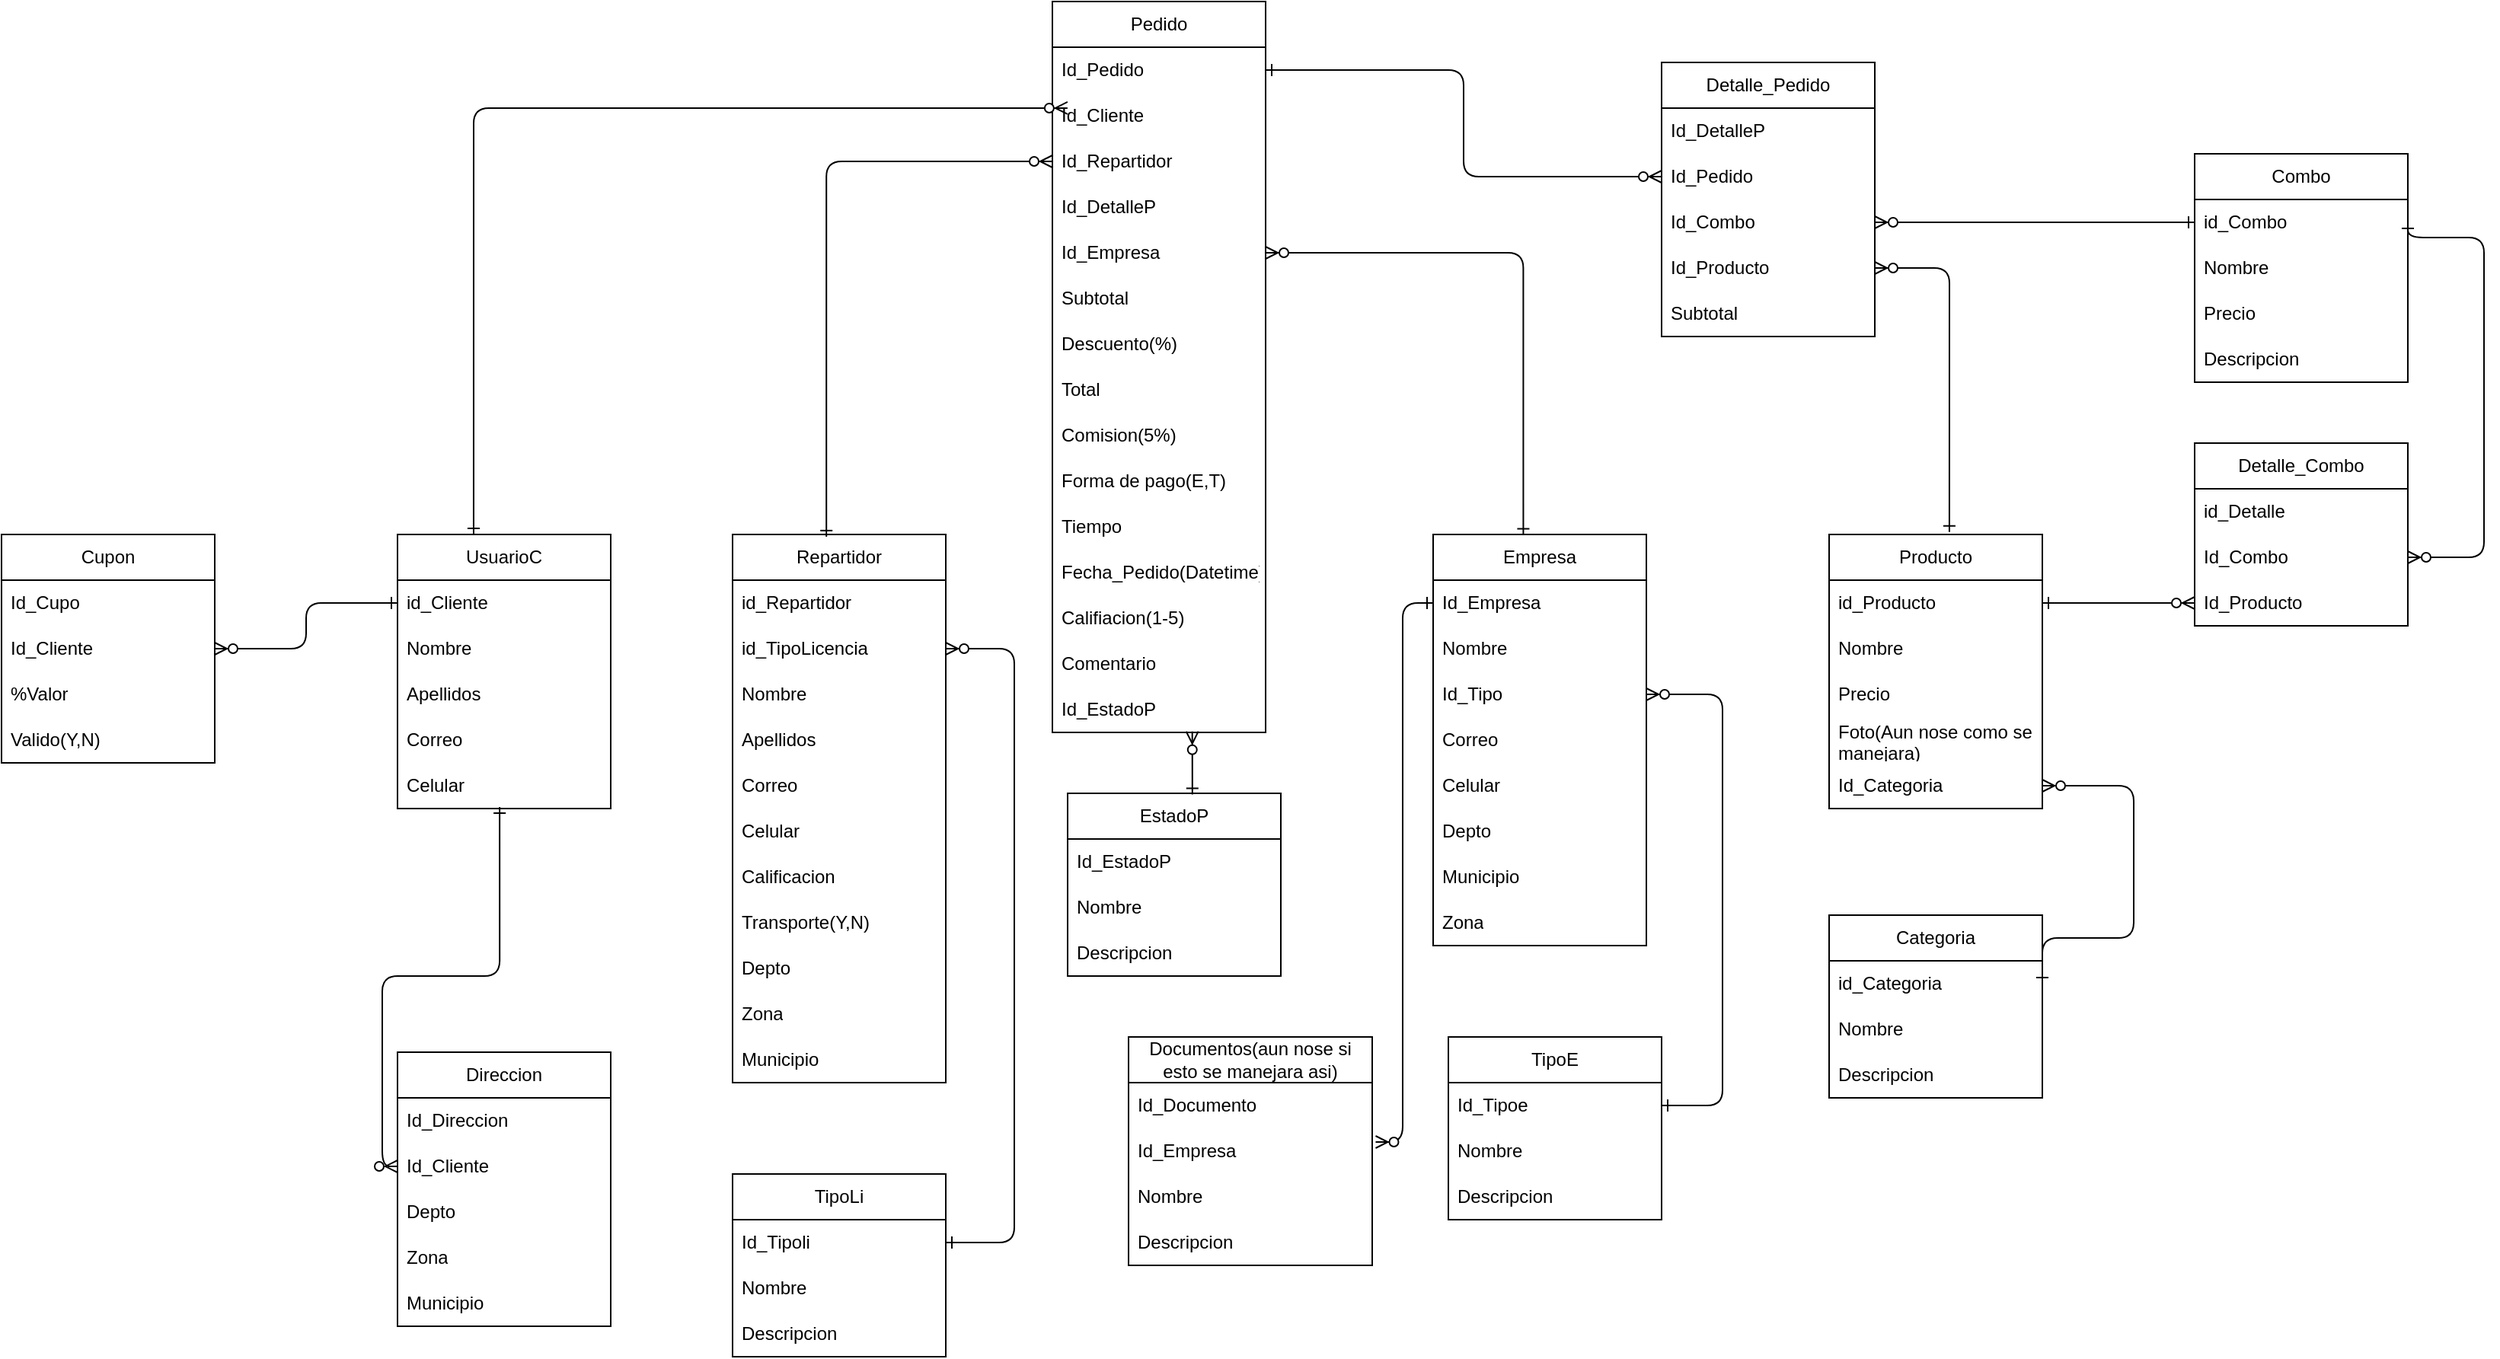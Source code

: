 <mxfile version="20.8.16" type="device"><diagram id="R2lEEEUBdFMjLlhIrx00" name="Page-1"><mxGraphModel dx="1901" dy="1584" grid="1" gridSize="10" guides="1" tooltips="1" connect="1" arrows="1" fold="1" page="1" pageScale="1" pageWidth="850" pageHeight="1100" math="0" shadow="0" extFonts="Permanent Marker^https://fonts.googleapis.com/css?family=Permanent+Marker"><root><mxCell id="0"/><mxCell id="1" parent="0"/><mxCell id="C-vyLk0tnHw3VtMMgP7b-1" value="" style="endArrow=ERzeroToMany;startArrow=ERone;endFill=1;startFill=0;exitX=0.479;exitY=0.967;exitDx=0;exitDy=0;exitPerimeter=0;entryX=0;entryY=0.5;entryDx=0;entryDy=0;edgeStyle=orthogonalEdgeStyle;" parent="1" source="ahzoe9rEAvG4_DanFcr3-6" target="ahzoe9rEAvG4_DanFcr3-22" edge="1"><mxGeometry width="100" height="100" relative="1" as="geometry"><mxPoint x="-60" y="550" as="sourcePoint"/><mxPoint x="-110" y="720" as="targetPoint"/></mxGeometry></mxCell><mxCell id="ahzoe9rEAvG4_DanFcr3-2" value="UsuarioC" style="swimlane;fontStyle=0;childLayout=stackLayout;horizontal=1;startSize=30;horizontalStack=0;resizeParent=1;resizeParentMax=0;resizeLast=0;collapsible=1;marginBottom=0;whiteSpace=wrap;html=1;" vertex="1" parent="1"><mxGeometry x="-100" y="310" width="140" height="180" as="geometry"/></mxCell><mxCell id="ahzoe9rEAvG4_DanFcr3-3" value="id_Cliente" style="text;strokeColor=none;fillColor=none;align=left;verticalAlign=middle;spacingLeft=4;spacingRight=4;overflow=hidden;points=[[0,0.5],[1,0.5]];portConstraint=eastwest;rotatable=0;whiteSpace=wrap;html=1;" vertex="1" parent="ahzoe9rEAvG4_DanFcr3-2"><mxGeometry y="30" width="140" height="30" as="geometry"/></mxCell><mxCell id="ahzoe9rEAvG4_DanFcr3-4" value="Nombre" style="text;strokeColor=none;fillColor=none;align=left;verticalAlign=middle;spacingLeft=4;spacingRight=4;overflow=hidden;points=[[0,0.5],[1,0.5]];portConstraint=eastwest;rotatable=0;whiteSpace=wrap;html=1;" vertex="1" parent="ahzoe9rEAvG4_DanFcr3-2"><mxGeometry y="60" width="140" height="30" as="geometry"/></mxCell><mxCell id="ahzoe9rEAvG4_DanFcr3-5" value="Apellidos" style="text;strokeColor=none;fillColor=none;align=left;verticalAlign=middle;spacingLeft=4;spacingRight=4;overflow=hidden;points=[[0,0.5],[1,0.5]];portConstraint=eastwest;rotatable=0;whiteSpace=wrap;html=1;" vertex="1" parent="ahzoe9rEAvG4_DanFcr3-2"><mxGeometry y="90" width="140" height="30" as="geometry"/></mxCell><mxCell id="ahzoe9rEAvG4_DanFcr3-7" value="Correo" style="text;strokeColor=none;fillColor=none;align=left;verticalAlign=middle;spacingLeft=4;spacingRight=4;overflow=hidden;points=[[0,0.5],[1,0.5]];portConstraint=eastwest;rotatable=0;whiteSpace=wrap;html=1;" vertex="1" parent="ahzoe9rEAvG4_DanFcr3-2"><mxGeometry y="120" width="140" height="30" as="geometry"/></mxCell><mxCell id="ahzoe9rEAvG4_DanFcr3-6" value="Celular" style="text;strokeColor=none;fillColor=none;align=left;verticalAlign=middle;spacingLeft=4;spacingRight=4;overflow=hidden;points=[[0,0.5],[1,0.5]];portConstraint=eastwest;rotatable=0;whiteSpace=wrap;html=1;" vertex="1" parent="ahzoe9rEAvG4_DanFcr3-2"><mxGeometry y="150" width="140" height="30" as="geometry"/></mxCell><mxCell id="ahzoe9rEAvG4_DanFcr3-8" value="Repartidor" style="swimlane;fontStyle=0;childLayout=stackLayout;horizontal=1;startSize=30;horizontalStack=0;resizeParent=1;resizeParentMax=0;resizeLast=0;collapsible=1;marginBottom=0;whiteSpace=wrap;html=1;" vertex="1" parent="1"><mxGeometry x="120" y="310" width="140" height="360" as="geometry"/></mxCell><mxCell id="ahzoe9rEAvG4_DanFcr3-9" value="id_Repartidor" style="text;strokeColor=none;fillColor=none;align=left;verticalAlign=middle;spacingLeft=4;spacingRight=4;overflow=hidden;points=[[0,0.5],[1,0.5]];portConstraint=eastwest;rotatable=0;whiteSpace=wrap;html=1;" vertex="1" parent="ahzoe9rEAvG4_DanFcr3-8"><mxGeometry y="30" width="140" height="30" as="geometry"/></mxCell><mxCell id="ahzoe9rEAvG4_DanFcr3-52" value="id_TipoLicencia" style="text;strokeColor=none;fillColor=none;align=left;verticalAlign=middle;spacingLeft=4;spacingRight=4;overflow=hidden;points=[[0,0.5],[1,0.5]];portConstraint=eastwest;rotatable=0;whiteSpace=wrap;html=1;" vertex="1" parent="ahzoe9rEAvG4_DanFcr3-8"><mxGeometry y="60" width="140" height="30" as="geometry"/></mxCell><mxCell id="ahzoe9rEAvG4_DanFcr3-10" value="Nombre" style="text;strokeColor=none;fillColor=none;align=left;verticalAlign=middle;spacingLeft=4;spacingRight=4;overflow=hidden;points=[[0,0.5],[1,0.5]];portConstraint=eastwest;rotatable=0;whiteSpace=wrap;html=1;" vertex="1" parent="ahzoe9rEAvG4_DanFcr3-8"><mxGeometry y="90" width="140" height="30" as="geometry"/></mxCell><mxCell id="ahzoe9rEAvG4_DanFcr3-11" value="Apellidos" style="text;strokeColor=none;fillColor=none;align=left;verticalAlign=middle;spacingLeft=4;spacingRight=4;overflow=hidden;points=[[0,0.5],[1,0.5]];portConstraint=eastwest;rotatable=0;whiteSpace=wrap;html=1;" vertex="1" parent="ahzoe9rEAvG4_DanFcr3-8"><mxGeometry y="120" width="140" height="30" as="geometry"/></mxCell><mxCell id="ahzoe9rEAvG4_DanFcr3-12" value="Correo" style="text;strokeColor=none;fillColor=none;align=left;verticalAlign=middle;spacingLeft=4;spacingRight=4;overflow=hidden;points=[[0,0.5],[1,0.5]];portConstraint=eastwest;rotatable=0;whiteSpace=wrap;html=1;" vertex="1" parent="ahzoe9rEAvG4_DanFcr3-8"><mxGeometry y="150" width="140" height="30" as="geometry"/></mxCell><mxCell id="ahzoe9rEAvG4_DanFcr3-13" value="Celular" style="text;strokeColor=none;fillColor=none;align=left;verticalAlign=middle;spacingLeft=4;spacingRight=4;overflow=hidden;points=[[0,0.5],[1,0.5]];portConstraint=eastwest;rotatable=0;whiteSpace=wrap;html=1;" vertex="1" parent="ahzoe9rEAvG4_DanFcr3-8"><mxGeometry y="180" width="140" height="30" as="geometry"/></mxCell><mxCell id="ahzoe9rEAvG4_DanFcr3-32" value="Calificacion" style="text;strokeColor=none;fillColor=none;align=left;verticalAlign=middle;spacingLeft=4;spacingRight=4;overflow=hidden;points=[[0,0.5],[1,0.5]];portConstraint=eastwest;rotatable=0;whiteSpace=wrap;html=1;" vertex="1" parent="ahzoe9rEAvG4_DanFcr3-8"><mxGeometry y="210" width="140" height="30" as="geometry"/></mxCell><mxCell id="ahzoe9rEAvG4_DanFcr3-33" value="Transporte(Y,N)" style="text;strokeColor=none;fillColor=none;align=left;verticalAlign=middle;spacingLeft=4;spacingRight=4;overflow=hidden;points=[[0,0.5],[1,0.5]];portConstraint=eastwest;rotatable=0;whiteSpace=wrap;html=1;" vertex="1" parent="ahzoe9rEAvG4_DanFcr3-8"><mxGeometry y="240" width="140" height="30" as="geometry"/></mxCell><mxCell id="ahzoe9rEAvG4_DanFcr3-35" value="Depto" style="text;strokeColor=none;fillColor=none;align=left;verticalAlign=middle;spacingLeft=4;spacingRight=4;overflow=hidden;points=[[0,0.5],[1,0.5]];portConstraint=eastwest;rotatable=0;whiteSpace=wrap;html=1;" vertex="1" parent="ahzoe9rEAvG4_DanFcr3-8"><mxGeometry y="270" width="140" height="30" as="geometry"/></mxCell><mxCell id="ahzoe9rEAvG4_DanFcr3-36" value="Zona" style="text;strokeColor=none;fillColor=none;align=left;verticalAlign=middle;spacingLeft=4;spacingRight=4;overflow=hidden;points=[[0,0.5],[1,0.5]];portConstraint=eastwest;rotatable=0;whiteSpace=wrap;html=1;" vertex="1" parent="ahzoe9rEAvG4_DanFcr3-8"><mxGeometry y="300" width="140" height="30" as="geometry"/></mxCell><mxCell id="ahzoe9rEAvG4_DanFcr3-37" value="Municipio" style="text;strokeColor=none;fillColor=none;align=left;verticalAlign=middle;spacingLeft=4;spacingRight=4;overflow=hidden;points=[[0,0.5],[1,0.5]];portConstraint=eastwest;rotatable=0;whiteSpace=wrap;html=1;" vertex="1" parent="ahzoe9rEAvG4_DanFcr3-8"><mxGeometry y="330" width="140" height="30" as="geometry"/></mxCell><mxCell id="ahzoe9rEAvG4_DanFcr3-14" value="Empresa" style="swimlane;fontStyle=0;childLayout=stackLayout;horizontal=1;startSize=30;horizontalStack=0;resizeParent=1;resizeParentMax=0;resizeLast=0;collapsible=1;marginBottom=0;whiteSpace=wrap;html=1;" vertex="1" parent="1"><mxGeometry x="580" y="310" width="140" height="270" as="geometry"/></mxCell><mxCell id="ahzoe9rEAvG4_DanFcr3-15" value="Id_Empresa" style="text;strokeColor=none;fillColor=none;align=left;verticalAlign=middle;spacingLeft=4;spacingRight=4;overflow=hidden;points=[[0,0.5],[1,0.5]];portConstraint=eastwest;rotatable=0;whiteSpace=wrap;html=1;" vertex="1" parent="ahzoe9rEAvG4_DanFcr3-14"><mxGeometry y="30" width="140" height="30" as="geometry"/></mxCell><mxCell id="ahzoe9rEAvG4_DanFcr3-16" value="Nombre" style="text;strokeColor=none;fillColor=none;align=left;verticalAlign=middle;spacingLeft=4;spacingRight=4;overflow=hidden;points=[[0,0.5],[1,0.5]];portConstraint=eastwest;rotatable=0;whiteSpace=wrap;html=1;" vertex="1" parent="ahzoe9rEAvG4_DanFcr3-14"><mxGeometry y="60" width="140" height="30" as="geometry"/></mxCell><mxCell id="ahzoe9rEAvG4_DanFcr3-17" value="Id_Tipo" style="text;strokeColor=none;fillColor=none;align=left;verticalAlign=middle;spacingLeft=4;spacingRight=4;overflow=hidden;points=[[0,0.5],[1,0.5]];portConstraint=eastwest;rotatable=0;whiteSpace=wrap;html=1;" vertex="1" parent="ahzoe9rEAvG4_DanFcr3-14"><mxGeometry y="90" width="140" height="30" as="geometry"/></mxCell><mxCell id="ahzoe9rEAvG4_DanFcr3-18" value="Correo" style="text;strokeColor=none;fillColor=none;align=left;verticalAlign=middle;spacingLeft=4;spacingRight=4;overflow=hidden;points=[[0,0.5],[1,0.5]];portConstraint=eastwest;rotatable=0;whiteSpace=wrap;html=1;" vertex="1" parent="ahzoe9rEAvG4_DanFcr3-14"><mxGeometry y="120" width="140" height="30" as="geometry"/></mxCell><mxCell id="ahzoe9rEAvG4_DanFcr3-19" value="Celular" style="text;strokeColor=none;fillColor=none;align=left;verticalAlign=middle;spacingLeft=4;spacingRight=4;overflow=hidden;points=[[0,0.5],[1,0.5]];portConstraint=eastwest;rotatable=0;whiteSpace=wrap;html=1;" vertex="1" parent="ahzoe9rEAvG4_DanFcr3-14"><mxGeometry y="150" width="140" height="30" as="geometry"/></mxCell><mxCell id="ahzoe9rEAvG4_DanFcr3-38" value="Depto" style="text;strokeColor=none;fillColor=none;align=left;verticalAlign=middle;spacingLeft=4;spacingRight=4;overflow=hidden;points=[[0,0.5],[1,0.5]];portConstraint=eastwest;rotatable=0;whiteSpace=wrap;html=1;" vertex="1" parent="ahzoe9rEAvG4_DanFcr3-14"><mxGeometry y="180" width="140" height="30" as="geometry"/></mxCell><mxCell id="ahzoe9rEAvG4_DanFcr3-40" value="Municipio" style="text;strokeColor=none;fillColor=none;align=left;verticalAlign=middle;spacingLeft=4;spacingRight=4;overflow=hidden;points=[[0,0.5],[1,0.5]];portConstraint=eastwest;rotatable=0;whiteSpace=wrap;html=1;" vertex="1" parent="ahzoe9rEAvG4_DanFcr3-14"><mxGeometry y="210" width="140" height="30" as="geometry"/></mxCell><mxCell id="ahzoe9rEAvG4_DanFcr3-39" value="Zona" style="text;strokeColor=none;fillColor=none;align=left;verticalAlign=middle;spacingLeft=4;spacingRight=4;overflow=hidden;points=[[0,0.5],[1,0.5]];portConstraint=eastwest;rotatable=0;whiteSpace=wrap;html=1;" vertex="1" parent="ahzoe9rEAvG4_DanFcr3-14"><mxGeometry y="240" width="140" height="30" as="geometry"/></mxCell><mxCell id="ahzoe9rEAvG4_DanFcr3-20" value="Direccion" style="swimlane;fontStyle=0;childLayout=stackLayout;horizontal=1;startSize=30;horizontalStack=0;resizeParent=1;resizeParentMax=0;resizeLast=0;collapsible=1;marginBottom=0;whiteSpace=wrap;html=1;" vertex="1" parent="1"><mxGeometry x="-100" y="650" width="140" height="180" as="geometry"/></mxCell><mxCell id="ahzoe9rEAvG4_DanFcr3-21" value="Id_Direccion" style="text;strokeColor=none;fillColor=none;align=left;verticalAlign=middle;spacingLeft=4;spacingRight=4;overflow=hidden;points=[[0,0.5],[1,0.5]];portConstraint=eastwest;rotatable=0;whiteSpace=wrap;html=1;" vertex="1" parent="ahzoe9rEAvG4_DanFcr3-20"><mxGeometry y="30" width="140" height="30" as="geometry"/></mxCell><mxCell id="ahzoe9rEAvG4_DanFcr3-22" value="Id_Cliente" style="text;strokeColor=none;fillColor=none;align=left;verticalAlign=middle;spacingLeft=4;spacingRight=4;overflow=hidden;points=[[0,0.5],[1,0.5]];portConstraint=eastwest;rotatable=0;whiteSpace=wrap;html=1;" vertex="1" parent="ahzoe9rEAvG4_DanFcr3-20"><mxGeometry y="60" width="140" height="30" as="geometry"/></mxCell><mxCell id="ahzoe9rEAvG4_DanFcr3-34" value="Depto" style="text;strokeColor=none;fillColor=none;align=left;verticalAlign=middle;spacingLeft=4;spacingRight=4;overflow=hidden;points=[[0,0.5],[1,0.5]];portConstraint=eastwest;rotatable=0;whiteSpace=wrap;html=1;" vertex="1" parent="ahzoe9rEAvG4_DanFcr3-20"><mxGeometry y="90" width="140" height="30" as="geometry"/></mxCell><mxCell id="ahzoe9rEAvG4_DanFcr3-23" value="Zona" style="text;strokeColor=none;fillColor=none;align=left;verticalAlign=middle;spacingLeft=4;spacingRight=4;overflow=hidden;points=[[0,0.5],[1,0.5]];portConstraint=eastwest;rotatable=0;whiteSpace=wrap;html=1;" vertex="1" parent="ahzoe9rEAvG4_DanFcr3-20"><mxGeometry y="120" width="140" height="30" as="geometry"/></mxCell><mxCell id="ahzoe9rEAvG4_DanFcr3-24" value="Municipio" style="text;strokeColor=none;fillColor=none;align=left;verticalAlign=middle;spacingLeft=4;spacingRight=4;overflow=hidden;points=[[0,0.5],[1,0.5]];portConstraint=eastwest;rotatable=0;whiteSpace=wrap;html=1;" vertex="1" parent="ahzoe9rEAvG4_DanFcr3-20"><mxGeometry y="150" width="140" height="30" as="geometry"/></mxCell><mxCell id="ahzoe9rEAvG4_DanFcr3-41" value="TipoE" style="swimlane;fontStyle=0;childLayout=stackLayout;horizontal=1;startSize=30;horizontalStack=0;resizeParent=1;resizeParentMax=0;resizeLast=0;collapsible=1;marginBottom=0;whiteSpace=wrap;html=1;" vertex="1" parent="1"><mxGeometry x="590" y="640" width="140" height="120" as="geometry"/></mxCell><mxCell id="ahzoe9rEAvG4_DanFcr3-42" value="Id_Tipoe" style="text;strokeColor=none;fillColor=none;align=left;verticalAlign=middle;spacingLeft=4;spacingRight=4;overflow=hidden;points=[[0,0.5],[1,0.5]];portConstraint=eastwest;rotatable=0;whiteSpace=wrap;html=1;" vertex="1" parent="ahzoe9rEAvG4_DanFcr3-41"><mxGeometry y="30" width="140" height="30" as="geometry"/></mxCell><mxCell id="ahzoe9rEAvG4_DanFcr3-43" value="Nombre" style="text;strokeColor=none;fillColor=none;align=left;verticalAlign=middle;spacingLeft=4;spacingRight=4;overflow=hidden;points=[[0,0.5],[1,0.5]];portConstraint=eastwest;rotatable=0;whiteSpace=wrap;html=1;" vertex="1" parent="ahzoe9rEAvG4_DanFcr3-41"><mxGeometry y="60" width="140" height="30" as="geometry"/></mxCell><mxCell id="ahzoe9rEAvG4_DanFcr3-44" value="Descripcion" style="text;strokeColor=none;fillColor=none;align=left;verticalAlign=middle;spacingLeft=4;spacingRight=4;overflow=hidden;points=[[0,0.5],[1,0.5]];portConstraint=eastwest;rotatable=0;whiteSpace=wrap;html=1;" vertex="1" parent="ahzoe9rEAvG4_DanFcr3-41"><mxGeometry y="90" width="140" height="30" as="geometry"/></mxCell><mxCell id="ahzoe9rEAvG4_DanFcr3-48" value="TipoLi" style="swimlane;fontStyle=0;childLayout=stackLayout;horizontal=1;startSize=30;horizontalStack=0;resizeParent=1;resizeParentMax=0;resizeLast=0;collapsible=1;marginBottom=0;whiteSpace=wrap;html=1;" vertex="1" parent="1"><mxGeometry x="120" y="730" width="140" height="120" as="geometry"/></mxCell><mxCell id="ahzoe9rEAvG4_DanFcr3-49" value="Id_Tipoli" style="text;strokeColor=none;fillColor=none;align=left;verticalAlign=middle;spacingLeft=4;spacingRight=4;overflow=hidden;points=[[0,0.5],[1,0.5]];portConstraint=eastwest;rotatable=0;whiteSpace=wrap;html=1;" vertex="1" parent="ahzoe9rEAvG4_DanFcr3-48"><mxGeometry y="30" width="140" height="30" as="geometry"/></mxCell><mxCell id="ahzoe9rEAvG4_DanFcr3-50" value="Nombre" style="text;strokeColor=none;fillColor=none;align=left;verticalAlign=middle;spacingLeft=4;spacingRight=4;overflow=hidden;points=[[0,0.5],[1,0.5]];portConstraint=eastwest;rotatable=0;whiteSpace=wrap;html=1;" vertex="1" parent="ahzoe9rEAvG4_DanFcr3-48"><mxGeometry y="60" width="140" height="30" as="geometry"/></mxCell><mxCell id="ahzoe9rEAvG4_DanFcr3-51" value="Descripcion" style="text;strokeColor=none;fillColor=none;align=left;verticalAlign=middle;spacingLeft=4;spacingRight=4;overflow=hidden;points=[[0,0.5],[1,0.5]];portConstraint=eastwest;rotatable=0;whiteSpace=wrap;html=1;" vertex="1" parent="ahzoe9rEAvG4_DanFcr3-48"><mxGeometry y="90" width="140" height="30" as="geometry"/></mxCell><mxCell id="ahzoe9rEAvG4_DanFcr3-54" value="" style="endArrow=ERzeroToMany;startArrow=ERone;endFill=1;startFill=0;entryX=1;entryY=0.5;entryDx=0;entryDy=0;exitX=1;exitY=0.5;exitDx=0;exitDy=0;edgeStyle=orthogonalEdgeStyle;" edge="1" parent="1" source="ahzoe9rEAvG4_DanFcr3-49" target="ahzoe9rEAvG4_DanFcr3-52"><mxGeometry width="100" height="100" relative="1" as="geometry"><mxPoint x="295" y="460" as="sourcePoint"/><mxPoint x="305" y="406" as="targetPoint"/><Array as="points"><mxPoint x="305" y="775"/><mxPoint x="305" y="385"/></Array></mxGeometry></mxCell><mxCell id="ahzoe9rEAvG4_DanFcr3-47" value="" style="endArrow=ERzeroToMany;startArrow=ERone;endFill=1;startFill=0;edgeStyle=orthogonalEdgeStyle;exitX=1;exitY=0.5;exitDx=0;exitDy=0;" edge="1" parent="1" source="ahzoe9rEAvG4_DanFcr3-42" target="ahzoe9rEAvG4_DanFcr3-17"><mxGeometry width="100" height="100" relative="1" as="geometry"><mxPoint x="770" y="666" as="sourcePoint"/><mxPoint x="837.06" y="430.01" as="targetPoint"/><Array as="points"><mxPoint x="770" y="685"/><mxPoint x="770" y="415"/></Array></mxGeometry></mxCell><mxCell id="ahzoe9rEAvG4_DanFcr3-55" value="Documentos(aun nose si esto se manejara asi)" style="swimlane;fontStyle=0;childLayout=stackLayout;horizontal=1;startSize=30;horizontalStack=0;resizeParent=1;resizeParentMax=0;resizeLast=0;collapsible=1;marginBottom=0;whiteSpace=wrap;html=1;" vertex="1" parent="1"><mxGeometry x="380" y="640" width="160" height="150" as="geometry"/></mxCell><mxCell id="ahzoe9rEAvG4_DanFcr3-56" value="Id_Documento" style="text;strokeColor=none;fillColor=none;align=left;verticalAlign=middle;spacingLeft=4;spacingRight=4;overflow=hidden;points=[[0,0.5],[1,0.5]];portConstraint=eastwest;rotatable=0;whiteSpace=wrap;html=1;" vertex="1" parent="ahzoe9rEAvG4_DanFcr3-55"><mxGeometry y="30" width="160" height="30" as="geometry"/></mxCell><mxCell id="ahzoe9rEAvG4_DanFcr3-60" value="Id_Empresa" style="text;strokeColor=none;fillColor=none;align=left;verticalAlign=middle;spacingLeft=4;spacingRight=4;overflow=hidden;points=[[0,0.5],[1,0.5]];portConstraint=eastwest;rotatable=0;whiteSpace=wrap;html=1;" vertex="1" parent="ahzoe9rEAvG4_DanFcr3-55"><mxGeometry y="60" width="160" height="30" as="geometry"/></mxCell><mxCell id="ahzoe9rEAvG4_DanFcr3-57" value="Nombre" style="text;strokeColor=none;fillColor=none;align=left;verticalAlign=middle;spacingLeft=4;spacingRight=4;overflow=hidden;points=[[0,0.5],[1,0.5]];portConstraint=eastwest;rotatable=0;whiteSpace=wrap;html=1;" vertex="1" parent="ahzoe9rEAvG4_DanFcr3-55"><mxGeometry y="90" width="160" height="30" as="geometry"/></mxCell><mxCell id="ahzoe9rEAvG4_DanFcr3-58" value="Descripcion" style="text;strokeColor=none;fillColor=none;align=left;verticalAlign=middle;spacingLeft=4;spacingRight=4;overflow=hidden;points=[[0,0.5],[1,0.5]];portConstraint=eastwest;rotatable=0;whiteSpace=wrap;html=1;" vertex="1" parent="ahzoe9rEAvG4_DanFcr3-55"><mxGeometry y="120" width="160" height="30" as="geometry"/></mxCell><mxCell id="ahzoe9rEAvG4_DanFcr3-59" value="" style="endArrow=ERzeroToMany;startArrow=ERone;endFill=1;startFill=0;entryX=1.014;entryY=0.3;entryDx=0;entryDy=0;entryPerimeter=0;exitX=0;exitY=0.5;exitDx=0;exitDy=0;edgeStyle=orthogonalEdgeStyle;" edge="1" parent="1" source="ahzoe9rEAvG4_DanFcr3-15" target="ahzoe9rEAvG4_DanFcr3-60"><mxGeometry width="100" height="100" relative="1" as="geometry"><mxPoint x="490" y="330" as="sourcePoint"/><mxPoint x="770" y="190" as="targetPoint"/></mxGeometry></mxCell><mxCell id="ahzoe9rEAvG4_DanFcr3-61" value="Producto" style="swimlane;fontStyle=0;childLayout=stackLayout;horizontal=1;startSize=30;horizontalStack=0;resizeParent=1;resizeParentMax=0;resizeLast=0;collapsible=1;marginBottom=0;whiteSpace=wrap;html=1;" vertex="1" parent="1"><mxGeometry x="840" y="310" width="140" height="180" as="geometry"/></mxCell><mxCell id="ahzoe9rEAvG4_DanFcr3-62" value="id_Producto" style="text;strokeColor=none;fillColor=none;align=left;verticalAlign=middle;spacingLeft=4;spacingRight=4;overflow=hidden;points=[[0,0.5],[1,0.5]];portConstraint=eastwest;rotatable=0;whiteSpace=wrap;html=1;" vertex="1" parent="ahzoe9rEAvG4_DanFcr3-61"><mxGeometry y="30" width="140" height="30" as="geometry"/></mxCell><mxCell id="ahzoe9rEAvG4_DanFcr3-63" value="Nombre" style="text;strokeColor=none;fillColor=none;align=left;verticalAlign=middle;spacingLeft=4;spacingRight=4;overflow=hidden;points=[[0,0.5],[1,0.5]];portConstraint=eastwest;rotatable=0;whiteSpace=wrap;html=1;" vertex="1" parent="ahzoe9rEAvG4_DanFcr3-61"><mxGeometry y="60" width="140" height="30" as="geometry"/></mxCell><mxCell id="ahzoe9rEAvG4_DanFcr3-64" value="Precio" style="text;strokeColor=none;fillColor=none;align=left;verticalAlign=middle;spacingLeft=4;spacingRight=4;overflow=hidden;points=[[0,0.5],[1,0.5]];portConstraint=eastwest;rotatable=0;whiteSpace=wrap;html=1;" vertex="1" parent="ahzoe9rEAvG4_DanFcr3-61"><mxGeometry y="90" width="140" height="30" as="geometry"/></mxCell><mxCell id="ahzoe9rEAvG4_DanFcr3-74" value="Foto(Aun nose como se manejara)" style="text;strokeColor=none;fillColor=none;align=left;verticalAlign=middle;spacingLeft=4;spacingRight=4;overflow=hidden;points=[[0,0.5],[1,0.5]];portConstraint=eastwest;rotatable=0;whiteSpace=wrap;html=1;" vertex="1" parent="ahzoe9rEAvG4_DanFcr3-61"><mxGeometry y="120" width="140" height="30" as="geometry"/></mxCell><mxCell id="ahzoe9rEAvG4_DanFcr3-65" value="Id_Categoria" style="text;strokeColor=none;fillColor=none;align=left;verticalAlign=middle;spacingLeft=4;spacingRight=4;overflow=hidden;points=[[0,0.5],[1,0.5]];portConstraint=eastwest;rotatable=0;whiteSpace=wrap;html=1;" vertex="1" parent="ahzoe9rEAvG4_DanFcr3-61"><mxGeometry y="150" width="140" height="30" as="geometry"/></mxCell><mxCell id="ahzoe9rEAvG4_DanFcr3-67" value="Categoria" style="swimlane;fontStyle=0;childLayout=stackLayout;horizontal=1;startSize=30;horizontalStack=0;resizeParent=1;resizeParentMax=0;resizeLast=0;collapsible=1;marginBottom=0;whiteSpace=wrap;html=1;" vertex="1" parent="1"><mxGeometry x="840" y="560" width="140" height="120" as="geometry"/></mxCell><mxCell id="ahzoe9rEAvG4_DanFcr3-68" value="id_Categoria" style="text;strokeColor=none;fillColor=none;align=left;verticalAlign=middle;spacingLeft=4;spacingRight=4;overflow=hidden;points=[[0,0.5],[1,0.5]];portConstraint=eastwest;rotatable=0;whiteSpace=wrap;html=1;" vertex="1" parent="ahzoe9rEAvG4_DanFcr3-67"><mxGeometry y="30" width="140" height="30" as="geometry"/></mxCell><mxCell id="ahzoe9rEAvG4_DanFcr3-69" value="Nombre" style="text;strokeColor=none;fillColor=none;align=left;verticalAlign=middle;spacingLeft=4;spacingRight=4;overflow=hidden;points=[[0,0.5],[1,0.5]];portConstraint=eastwest;rotatable=0;whiteSpace=wrap;html=1;" vertex="1" parent="ahzoe9rEAvG4_DanFcr3-67"><mxGeometry y="60" width="140" height="30" as="geometry"/></mxCell><mxCell id="ahzoe9rEAvG4_DanFcr3-70" value="Descripcion" style="text;strokeColor=none;fillColor=none;align=left;verticalAlign=middle;spacingLeft=4;spacingRight=4;overflow=hidden;points=[[0,0.5],[1,0.5]];portConstraint=eastwest;rotatable=0;whiteSpace=wrap;html=1;" vertex="1" parent="ahzoe9rEAvG4_DanFcr3-67"><mxGeometry y="90" width="140" height="30" as="geometry"/></mxCell><mxCell id="ahzoe9rEAvG4_DanFcr3-73" value="" style="endArrow=ERzeroToMany;startArrow=ERone;endFill=1;startFill=0;exitX=1;exitY=0.5;exitDx=0;exitDy=0;entryX=1;entryY=0.5;entryDx=0;entryDy=0;edgeStyle=orthogonalEdgeStyle;" edge="1" parent="1" source="ahzoe9rEAvG4_DanFcr3-68" target="ahzoe9rEAvG4_DanFcr3-65"><mxGeometry width="100" height="100" relative="1" as="geometry"><mxPoint x="1070" y="650" as="sourcePoint"/><mxPoint x="1060" y="380" as="targetPoint"/><Array as="points"><mxPoint x="1040" y="575"/><mxPoint x="1040" y="475"/></Array></mxGeometry></mxCell><mxCell id="ahzoe9rEAvG4_DanFcr3-75" value="Combo" style="swimlane;fontStyle=0;childLayout=stackLayout;horizontal=1;startSize=30;horizontalStack=0;resizeParent=1;resizeParentMax=0;resizeLast=0;collapsible=1;marginBottom=0;whiteSpace=wrap;html=1;" vertex="1" parent="1"><mxGeometry x="1080" y="60" width="140" height="150" as="geometry"/></mxCell><mxCell id="ahzoe9rEAvG4_DanFcr3-76" value="id_Combo" style="text;strokeColor=none;fillColor=none;align=left;verticalAlign=middle;spacingLeft=4;spacingRight=4;overflow=hidden;points=[[0,0.5],[1,0.5]];portConstraint=eastwest;rotatable=0;whiteSpace=wrap;html=1;" vertex="1" parent="ahzoe9rEAvG4_DanFcr3-75"><mxGeometry y="30" width="140" height="30" as="geometry"/></mxCell><mxCell id="ahzoe9rEAvG4_DanFcr3-77" value="Nombre" style="text;strokeColor=none;fillColor=none;align=left;verticalAlign=middle;spacingLeft=4;spacingRight=4;overflow=hidden;points=[[0,0.5],[1,0.5]];portConstraint=eastwest;rotatable=0;whiteSpace=wrap;html=1;" vertex="1" parent="ahzoe9rEAvG4_DanFcr3-75"><mxGeometry y="60" width="140" height="30" as="geometry"/></mxCell><mxCell id="ahzoe9rEAvG4_DanFcr3-78" value="Precio" style="text;strokeColor=none;fillColor=none;align=left;verticalAlign=middle;spacingLeft=4;spacingRight=4;overflow=hidden;points=[[0,0.5],[1,0.5]];portConstraint=eastwest;rotatable=0;whiteSpace=wrap;html=1;" vertex="1" parent="ahzoe9rEAvG4_DanFcr3-75"><mxGeometry y="90" width="140" height="30" as="geometry"/></mxCell><mxCell id="ahzoe9rEAvG4_DanFcr3-80" value="Descripcion" style="text;strokeColor=none;fillColor=none;align=left;verticalAlign=middle;spacingLeft=4;spacingRight=4;overflow=hidden;points=[[0,0.5],[1,0.5]];portConstraint=eastwest;rotatable=0;whiteSpace=wrap;html=1;" vertex="1" parent="ahzoe9rEAvG4_DanFcr3-75"><mxGeometry y="120" width="140" height="30" as="geometry"/></mxCell><mxCell id="ahzoe9rEAvG4_DanFcr3-81" value="Detalle_Combo" style="swimlane;fontStyle=0;childLayout=stackLayout;horizontal=1;startSize=30;horizontalStack=0;resizeParent=1;resizeParentMax=0;resizeLast=0;collapsible=1;marginBottom=0;whiteSpace=wrap;html=1;" vertex="1" parent="1"><mxGeometry x="1080" y="250" width="140" height="120" as="geometry"/></mxCell><mxCell id="ahzoe9rEAvG4_DanFcr3-82" value="id_Detalle" style="text;strokeColor=none;fillColor=none;align=left;verticalAlign=middle;spacingLeft=4;spacingRight=4;overflow=hidden;points=[[0,0.5],[1,0.5]];portConstraint=eastwest;rotatable=0;whiteSpace=wrap;html=1;" vertex="1" parent="ahzoe9rEAvG4_DanFcr3-81"><mxGeometry y="30" width="140" height="30" as="geometry"/></mxCell><mxCell id="ahzoe9rEAvG4_DanFcr3-83" value="Id_Combo" style="text;strokeColor=none;fillColor=none;align=left;verticalAlign=middle;spacingLeft=4;spacingRight=4;overflow=hidden;points=[[0,0.5],[1,0.5]];portConstraint=eastwest;rotatable=0;whiteSpace=wrap;html=1;" vertex="1" parent="ahzoe9rEAvG4_DanFcr3-81"><mxGeometry y="60" width="140" height="30" as="geometry"/></mxCell><mxCell id="ahzoe9rEAvG4_DanFcr3-84" value="Id_Producto" style="text;strokeColor=none;fillColor=none;align=left;verticalAlign=middle;spacingLeft=4;spacingRight=4;overflow=hidden;points=[[0,0.5],[1,0.5]];portConstraint=eastwest;rotatable=0;whiteSpace=wrap;html=1;" vertex="1" parent="ahzoe9rEAvG4_DanFcr3-81"><mxGeometry y="90" width="140" height="30" as="geometry"/></mxCell><mxCell id="ahzoe9rEAvG4_DanFcr3-86" value="" style="endArrow=ERzeroToMany;startArrow=ERone;endFill=1;startFill=0;exitX=1;exitY=0.5;exitDx=0;exitDy=0;entryX=0;entryY=0.5;entryDx=0;entryDy=0;elbow=vertical;edgeStyle=orthogonalEdgeStyle;" edge="1" parent="1" source="ahzoe9rEAvG4_DanFcr3-62" target="ahzoe9rEAvG4_DanFcr3-84"><mxGeometry width="100" height="100" relative="1" as="geometry"><mxPoint x="1220" y="600" as="sourcePoint"/><mxPoint x="1210" y="330" as="targetPoint"/></mxGeometry></mxCell><mxCell id="ahzoe9rEAvG4_DanFcr3-87" value="" style="endArrow=ERzeroToMany;startArrow=ERone;endFill=1;startFill=0;exitX=1;exitY=0.5;exitDx=0;exitDy=0;entryX=1;entryY=0.5;entryDx=0;entryDy=0;edgeStyle=orthogonalEdgeStyle;" edge="1" parent="1" source="ahzoe9rEAvG4_DanFcr3-76" target="ahzoe9rEAvG4_DanFcr3-83"><mxGeometry width="100" height="100" relative="1" as="geometry"><mxPoint x="1240" y="535" as="sourcePoint"/><mxPoint x="1230" y="265" as="targetPoint"/><Array as="points"><mxPoint x="1270" y="115"/><mxPoint x="1270" y="325"/></Array></mxGeometry></mxCell><mxCell id="ahzoe9rEAvG4_DanFcr3-88" value="Cupon" style="swimlane;fontStyle=0;childLayout=stackLayout;horizontal=1;startSize=30;horizontalStack=0;resizeParent=1;resizeParentMax=0;resizeLast=0;collapsible=1;marginBottom=0;whiteSpace=wrap;html=1;" vertex="1" parent="1"><mxGeometry x="-360" y="310" width="140" height="150" as="geometry"/></mxCell><mxCell id="ahzoe9rEAvG4_DanFcr3-89" value="Id_Cupo" style="text;strokeColor=none;fillColor=none;align=left;verticalAlign=middle;spacingLeft=4;spacingRight=4;overflow=hidden;points=[[0,0.5],[1,0.5]];portConstraint=eastwest;rotatable=0;whiteSpace=wrap;html=1;" vertex="1" parent="ahzoe9rEAvG4_DanFcr3-88"><mxGeometry y="30" width="140" height="30" as="geometry"/></mxCell><mxCell id="ahzoe9rEAvG4_DanFcr3-92" value="Id_Cliente" style="text;strokeColor=none;fillColor=none;align=left;verticalAlign=middle;spacingLeft=4;spacingRight=4;overflow=hidden;points=[[0,0.5],[1,0.5]];portConstraint=eastwest;rotatable=0;whiteSpace=wrap;html=1;" vertex="1" parent="ahzoe9rEAvG4_DanFcr3-88"><mxGeometry y="60" width="140" height="30" as="geometry"/></mxCell><mxCell id="ahzoe9rEAvG4_DanFcr3-90" value="%Valor" style="text;strokeColor=none;fillColor=none;align=left;verticalAlign=middle;spacingLeft=4;spacingRight=4;overflow=hidden;points=[[0,0.5],[1,0.5]];portConstraint=eastwest;rotatable=0;whiteSpace=wrap;html=1;" vertex="1" parent="ahzoe9rEAvG4_DanFcr3-88"><mxGeometry y="90" width="140" height="30" as="geometry"/></mxCell><mxCell id="ahzoe9rEAvG4_DanFcr3-91" value="Valido(Y,N)" style="text;strokeColor=none;fillColor=none;align=left;verticalAlign=middle;spacingLeft=4;spacingRight=4;overflow=hidden;points=[[0,0.5],[1,0.5]];portConstraint=eastwest;rotatable=0;whiteSpace=wrap;html=1;" vertex="1" parent="ahzoe9rEAvG4_DanFcr3-88"><mxGeometry y="120" width="140" height="30" as="geometry"/></mxCell><mxCell id="ahzoe9rEAvG4_DanFcr3-93" value="" style="endArrow=ERzeroToMany;startArrow=ERone;endFill=1;startFill=0;exitX=0;exitY=0.5;exitDx=0;exitDy=0;edgeStyle=elbowEdgeStyle;elbow=vertical;entryX=1;entryY=0.5;entryDx=0;entryDy=0;" edge="1" parent="1" source="ahzoe9rEAvG4_DanFcr3-3" target="ahzoe9rEAvG4_DanFcr3-92"><mxGeometry width="100" height="100" relative="1" as="geometry"><mxPoint x="-120" y="510" as="sourcePoint"/><mxPoint x="-180" y="410" as="targetPoint"/></mxGeometry></mxCell><mxCell id="ahzoe9rEAvG4_DanFcr3-94" value="Pedido" style="swimlane;fontStyle=0;childLayout=stackLayout;horizontal=1;startSize=30;horizontalStack=0;resizeParent=1;resizeParentMax=0;resizeLast=0;collapsible=1;marginBottom=0;whiteSpace=wrap;html=1;" vertex="1" parent="1"><mxGeometry x="330" y="-40" width="140" height="480" as="geometry"/></mxCell><mxCell id="ahzoe9rEAvG4_DanFcr3-95" value="Id_Pedido" style="text;strokeColor=none;fillColor=none;align=left;verticalAlign=middle;spacingLeft=4;spacingRight=4;overflow=hidden;points=[[0,0.5],[1,0.5]];portConstraint=eastwest;rotatable=0;whiteSpace=wrap;html=1;" vertex="1" parent="ahzoe9rEAvG4_DanFcr3-94"><mxGeometry y="30" width="140" height="30" as="geometry"/></mxCell><mxCell id="ahzoe9rEAvG4_DanFcr3-96" value="Id_Cliente" style="text;strokeColor=none;fillColor=none;align=left;verticalAlign=middle;spacingLeft=4;spacingRight=4;overflow=hidden;points=[[0,0.5],[1,0.5]];portConstraint=eastwest;rotatable=0;whiteSpace=wrap;html=1;" vertex="1" parent="ahzoe9rEAvG4_DanFcr3-94"><mxGeometry y="60" width="140" height="30" as="geometry"/></mxCell><mxCell id="ahzoe9rEAvG4_DanFcr3-97" value="Id_Repartidor" style="text;strokeColor=none;fillColor=none;align=left;verticalAlign=middle;spacingLeft=4;spacingRight=4;overflow=hidden;points=[[0,0.5],[1,0.5]];portConstraint=eastwest;rotatable=0;whiteSpace=wrap;html=1;" vertex="1" parent="ahzoe9rEAvG4_DanFcr3-94"><mxGeometry y="90" width="140" height="30" as="geometry"/></mxCell><mxCell id="ahzoe9rEAvG4_DanFcr3-98" value="Id_DetalleP" style="text;strokeColor=none;fillColor=none;align=left;verticalAlign=middle;spacingLeft=4;spacingRight=4;overflow=hidden;points=[[0,0.5],[1,0.5]];portConstraint=eastwest;rotatable=0;whiteSpace=wrap;html=1;" vertex="1" parent="ahzoe9rEAvG4_DanFcr3-94"><mxGeometry y="120" width="140" height="30" as="geometry"/></mxCell><mxCell id="ahzoe9rEAvG4_DanFcr3-99" value="Id_Empresa" style="text;strokeColor=none;fillColor=none;align=left;verticalAlign=middle;spacingLeft=4;spacingRight=4;overflow=hidden;points=[[0,0.5],[1,0.5]];portConstraint=eastwest;rotatable=0;whiteSpace=wrap;html=1;" vertex="1" parent="ahzoe9rEAvG4_DanFcr3-94"><mxGeometry y="150" width="140" height="30" as="geometry"/></mxCell><mxCell id="ahzoe9rEAvG4_DanFcr3-109" value="Subtotal" style="text;strokeColor=none;fillColor=none;align=left;verticalAlign=middle;spacingLeft=4;spacingRight=4;overflow=hidden;points=[[0,0.5],[1,0.5]];portConstraint=eastwest;rotatable=0;whiteSpace=wrap;html=1;" vertex="1" parent="ahzoe9rEAvG4_DanFcr3-94"><mxGeometry y="180" width="140" height="30" as="geometry"/></mxCell><mxCell id="ahzoe9rEAvG4_DanFcr3-111" value="Descuento(%)" style="text;strokeColor=none;fillColor=none;align=left;verticalAlign=middle;spacingLeft=4;spacingRight=4;overflow=hidden;points=[[0,0.5],[1,0.5]];portConstraint=eastwest;rotatable=0;whiteSpace=wrap;html=1;" vertex="1" parent="ahzoe9rEAvG4_DanFcr3-94"><mxGeometry y="210" width="140" height="30" as="geometry"/></mxCell><mxCell id="ahzoe9rEAvG4_DanFcr3-112" value="Total" style="text;strokeColor=none;fillColor=none;align=left;verticalAlign=middle;spacingLeft=4;spacingRight=4;overflow=hidden;points=[[0,0.5],[1,0.5]];portConstraint=eastwest;rotatable=0;whiteSpace=wrap;html=1;" vertex="1" parent="ahzoe9rEAvG4_DanFcr3-94"><mxGeometry y="240" width="140" height="30" as="geometry"/></mxCell><mxCell id="ahzoe9rEAvG4_DanFcr3-123" value="Comision(5%)" style="text;strokeColor=none;fillColor=none;align=left;verticalAlign=middle;spacingLeft=4;spacingRight=4;overflow=hidden;points=[[0,0.5],[1,0.5]];portConstraint=eastwest;rotatable=0;whiteSpace=wrap;html=1;" vertex="1" parent="ahzoe9rEAvG4_DanFcr3-94"><mxGeometry y="270" width="140" height="30" as="geometry"/></mxCell><mxCell id="ahzoe9rEAvG4_DanFcr3-110" value="Forma de pago(E,T)" style="text;strokeColor=none;fillColor=none;align=left;verticalAlign=middle;spacingLeft=4;spacingRight=4;overflow=hidden;points=[[0,0.5],[1,0.5]];portConstraint=eastwest;rotatable=0;whiteSpace=wrap;html=1;" vertex="1" parent="ahzoe9rEAvG4_DanFcr3-94"><mxGeometry y="300" width="140" height="30" as="geometry"/></mxCell><mxCell id="ahzoe9rEAvG4_DanFcr3-121" value="Tiempo" style="text;strokeColor=none;fillColor=none;align=left;verticalAlign=middle;spacingLeft=4;spacingRight=4;overflow=hidden;points=[[0,0.5],[1,0.5]];portConstraint=eastwest;rotatable=0;whiteSpace=wrap;html=1;" vertex="1" parent="ahzoe9rEAvG4_DanFcr3-94"><mxGeometry y="330" width="140" height="30" as="geometry"/></mxCell><mxCell id="ahzoe9rEAvG4_DanFcr3-124" value="Fecha_Pedido(Datetime)" style="text;strokeColor=none;fillColor=none;align=left;verticalAlign=middle;spacingLeft=4;spacingRight=4;overflow=hidden;points=[[0,0.5],[1,0.5]];portConstraint=eastwest;rotatable=0;whiteSpace=wrap;html=1;" vertex="1" parent="ahzoe9rEAvG4_DanFcr3-94"><mxGeometry y="360" width="140" height="30" as="geometry"/></mxCell><mxCell id="ahzoe9rEAvG4_DanFcr3-120" value="Califiacion(1-5)" style="text;strokeColor=none;fillColor=none;align=left;verticalAlign=middle;spacingLeft=4;spacingRight=4;overflow=hidden;points=[[0,0.5],[1,0.5]];portConstraint=eastwest;rotatable=0;whiteSpace=wrap;html=1;" vertex="1" parent="ahzoe9rEAvG4_DanFcr3-94"><mxGeometry y="390" width="140" height="30" as="geometry"/></mxCell><mxCell id="ahzoe9rEAvG4_DanFcr3-122" value="Comentario" style="text;strokeColor=none;fillColor=none;align=left;verticalAlign=middle;spacingLeft=4;spacingRight=4;overflow=hidden;points=[[0,0.5],[1,0.5]];portConstraint=eastwest;rotatable=0;whiteSpace=wrap;html=1;" vertex="1" parent="ahzoe9rEAvG4_DanFcr3-94"><mxGeometry y="420" width="140" height="30" as="geometry"/></mxCell><mxCell id="ahzoe9rEAvG4_DanFcr3-118" value="Id_EstadoP" style="text;strokeColor=none;fillColor=none;align=left;verticalAlign=middle;spacingLeft=4;spacingRight=4;overflow=hidden;points=[[0,0.5],[1,0.5]];portConstraint=eastwest;rotatable=0;whiteSpace=wrap;html=1;" vertex="1" parent="ahzoe9rEAvG4_DanFcr3-94"><mxGeometry y="450" width="140" height="30" as="geometry"/></mxCell><mxCell id="ahzoe9rEAvG4_DanFcr3-100" value="Detalle_Pedido" style="swimlane;fontStyle=0;childLayout=stackLayout;horizontal=1;startSize=30;horizontalStack=0;resizeParent=1;resizeParentMax=0;resizeLast=0;collapsible=1;marginBottom=0;whiteSpace=wrap;html=1;" vertex="1" parent="1"><mxGeometry x="730" width="140" height="180" as="geometry"/></mxCell><mxCell id="ahzoe9rEAvG4_DanFcr3-101" value="Id_DetalleP" style="text;strokeColor=none;fillColor=none;align=left;verticalAlign=middle;spacingLeft=4;spacingRight=4;overflow=hidden;points=[[0,0.5],[1,0.5]];portConstraint=eastwest;rotatable=0;whiteSpace=wrap;html=1;" vertex="1" parent="ahzoe9rEAvG4_DanFcr3-100"><mxGeometry y="30" width="140" height="30" as="geometry"/></mxCell><mxCell id="ahzoe9rEAvG4_DanFcr3-102" value="Id_Pedido" style="text;strokeColor=none;fillColor=none;align=left;verticalAlign=middle;spacingLeft=4;spacingRight=4;overflow=hidden;points=[[0,0.5],[1,0.5]];portConstraint=eastwest;rotatable=0;whiteSpace=wrap;html=1;" vertex="1" parent="ahzoe9rEAvG4_DanFcr3-100"><mxGeometry y="60" width="140" height="30" as="geometry"/></mxCell><mxCell id="ahzoe9rEAvG4_DanFcr3-103" value="Id_Combo" style="text;strokeColor=none;fillColor=none;align=left;verticalAlign=middle;spacingLeft=4;spacingRight=4;overflow=hidden;points=[[0,0.5],[1,0.5]];portConstraint=eastwest;rotatable=0;whiteSpace=wrap;html=1;" vertex="1" parent="ahzoe9rEAvG4_DanFcr3-100"><mxGeometry y="90" width="140" height="30" as="geometry"/></mxCell><mxCell id="ahzoe9rEAvG4_DanFcr3-104" value="Id_Producto" style="text;strokeColor=none;fillColor=none;align=left;verticalAlign=middle;spacingLeft=4;spacingRight=4;overflow=hidden;points=[[0,0.5],[1,0.5]];portConstraint=eastwest;rotatable=0;whiteSpace=wrap;html=1;" vertex="1" parent="ahzoe9rEAvG4_DanFcr3-100"><mxGeometry y="120" width="140" height="30" as="geometry"/></mxCell><mxCell id="ahzoe9rEAvG4_DanFcr3-105" value="Subtotal" style="text;strokeColor=none;fillColor=none;align=left;verticalAlign=middle;spacingLeft=4;spacingRight=4;overflow=hidden;points=[[0,0.5],[1,0.5]];portConstraint=eastwest;rotatable=0;whiteSpace=wrap;html=1;" vertex="1" parent="ahzoe9rEAvG4_DanFcr3-100"><mxGeometry y="150" width="140" height="30" as="geometry"/></mxCell><mxCell id="ahzoe9rEAvG4_DanFcr3-106" value="" style="endArrow=ERzeroToMany;startArrow=ERone;endFill=1;startFill=0;exitX=0.357;exitY=0;exitDx=0;exitDy=0;elbow=vertical;exitPerimeter=0;entryX=0.071;entryY=0.333;entryDx=0;entryDy=0;entryPerimeter=0;edgeStyle=orthogonalEdgeStyle;" edge="1" parent="1" source="ahzoe9rEAvG4_DanFcr3-2" target="ahzoe9rEAvG4_DanFcr3-96"><mxGeometry width="100" height="100" relative="1" as="geometry"><mxPoint x="30" y="170" as="sourcePoint"/><mxPoint x="270" y="130" as="targetPoint"/></mxGeometry></mxCell><mxCell id="ahzoe9rEAvG4_DanFcr3-107" value="" style="endArrow=ERzeroToMany;startArrow=ERone;endFill=1;startFill=0;exitX=0.44;exitY=0.004;exitDx=0;exitDy=0;elbow=vertical;exitPerimeter=0;entryX=0;entryY=0.5;entryDx=0;entryDy=0;edgeStyle=orthogonalEdgeStyle;" edge="1" parent="1" source="ahzoe9rEAvG4_DanFcr3-8" target="ahzoe9rEAvG4_DanFcr3-97"><mxGeometry width="100" height="100" relative="1" as="geometry"><mxPoint x="220" y="180" as="sourcePoint"/><mxPoint x="250" y="150" as="targetPoint"/></mxGeometry></mxCell><mxCell id="ahzoe9rEAvG4_DanFcr3-108" value="" style="endArrow=ERzeroToMany;startArrow=ERone;endFill=1;startFill=0;exitX=0.423;exitY=0.001;exitDx=0;exitDy=0;elbow=vertical;entryX=1;entryY=0.5;entryDx=0;entryDy=0;exitPerimeter=0;edgeStyle=orthogonalEdgeStyle;" edge="1" parent="1" source="ahzoe9rEAvG4_DanFcr3-14" target="ahzoe9rEAvG4_DanFcr3-99"><mxGeometry width="100" height="100" relative="1" as="geometry"><mxPoint x="530" y="250" as="sourcePoint"/><mxPoint x="410" y="280" as="targetPoint"/></mxGeometry></mxCell><mxCell id="ahzoe9rEAvG4_DanFcr3-113" value="" style="endArrow=ERzeroToMany;startArrow=ERone;endFill=1;startFill=0;exitX=1;exitY=0.5;exitDx=0;exitDy=0;elbow=vertical;entryX=0;entryY=0.5;entryDx=0;entryDy=0;edgeStyle=orthogonalEdgeStyle;" edge="1" parent="1" source="ahzoe9rEAvG4_DanFcr3-95" target="ahzoe9rEAvG4_DanFcr3-102"><mxGeometry width="100" height="100" relative="1" as="geometry"><mxPoint x="879.61" y="209.98" as="sourcePoint"/><mxPoint x="720.39" y="94.71" as="targetPoint"/></mxGeometry></mxCell><mxCell id="ahzoe9rEAvG4_DanFcr3-114" value="EstadoP" style="swimlane;fontStyle=0;childLayout=stackLayout;horizontal=1;startSize=30;horizontalStack=0;resizeParent=1;resizeParentMax=0;resizeLast=0;collapsible=1;marginBottom=0;whiteSpace=wrap;html=1;" vertex="1" parent="1"><mxGeometry x="340" y="480" width="140" height="120" as="geometry"/></mxCell><mxCell id="ahzoe9rEAvG4_DanFcr3-115" value="Id_EstadoP" style="text;strokeColor=none;fillColor=none;align=left;verticalAlign=middle;spacingLeft=4;spacingRight=4;overflow=hidden;points=[[0,0.5],[1,0.5]];portConstraint=eastwest;rotatable=0;whiteSpace=wrap;html=1;" vertex="1" parent="ahzoe9rEAvG4_DanFcr3-114"><mxGeometry y="30" width="140" height="30" as="geometry"/></mxCell><mxCell id="ahzoe9rEAvG4_DanFcr3-116" value="Nombre" style="text;strokeColor=none;fillColor=none;align=left;verticalAlign=middle;spacingLeft=4;spacingRight=4;overflow=hidden;points=[[0,0.5],[1,0.5]];portConstraint=eastwest;rotatable=0;whiteSpace=wrap;html=1;" vertex="1" parent="ahzoe9rEAvG4_DanFcr3-114"><mxGeometry y="60" width="140" height="30" as="geometry"/></mxCell><mxCell id="ahzoe9rEAvG4_DanFcr3-117" value="Descripcion" style="text;strokeColor=none;fillColor=none;align=left;verticalAlign=middle;spacingLeft=4;spacingRight=4;overflow=hidden;points=[[0,0.5],[1,0.5]];portConstraint=eastwest;rotatable=0;whiteSpace=wrap;html=1;" vertex="1" parent="ahzoe9rEAvG4_DanFcr3-114"><mxGeometry y="90" width="140" height="30" as="geometry"/></mxCell><mxCell id="ahzoe9rEAvG4_DanFcr3-119" value="" style="endArrow=ERzeroToMany;startArrow=ERone;endFill=1;startFill=0;exitX=0.585;exitY=0.006;exitDx=0;exitDy=0;elbow=vertical;entryX=0.656;entryY=0.978;entryDx=0;entryDy=0;exitPerimeter=0;edgeStyle=orthogonalEdgeStyle;entryPerimeter=0;" edge="1" parent="1" source="ahzoe9rEAvG4_DanFcr3-114" target="ahzoe9rEAvG4_DanFcr3-118"><mxGeometry width="100" height="100" relative="1" as="geometry"><mxPoint x="649.22" y="320.27" as="sourcePoint"/><mxPoint x="480" y="135" as="targetPoint"/></mxGeometry></mxCell><mxCell id="ahzoe9rEAvG4_DanFcr3-125" value="" style="endArrow=ERzeroToMany;startArrow=ERone;endFill=1;startFill=0;exitX=0.564;exitY=-0.009;exitDx=0;exitDy=0;entryX=1;entryY=0.5;entryDx=0;entryDy=0;elbow=vertical;edgeStyle=orthogonalEdgeStyle;exitPerimeter=0;" edge="1" parent="1" source="ahzoe9rEAvG4_DanFcr3-61" target="ahzoe9rEAvG4_DanFcr3-104"><mxGeometry width="100" height="100" relative="1" as="geometry"><mxPoint x="940" y="270" as="sourcePoint"/><mxPoint x="1040" y="270" as="targetPoint"/></mxGeometry></mxCell><mxCell id="ahzoe9rEAvG4_DanFcr3-126" value="" style="endArrow=ERzeroToMany;startArrow=ERone;endFill=1;startFill=0;exitX=0;exitY=0.5;exitDx=0;exitDy=0;entryX=1;entryY=0.5;entryDx=0;entryDy=0;elbow=vertical;edgeStyle=orthogonalEdgeStyle;" edge="1" parent="1" source="ahzoe9rEAvG4_DanFcr3-76" target="ahzoe9rEAvG4_DanFcr3-103"><mxGeometry width="100" height="100" relative="1" as="geometry"><mxPoint x="970" y="154.52" as="sourcePoint"/><mxPoint x="1070" y="154.52" as="targetPoint"/></mxGeometry></mxCell></root></mxGraphModel></diagram></mxfile>